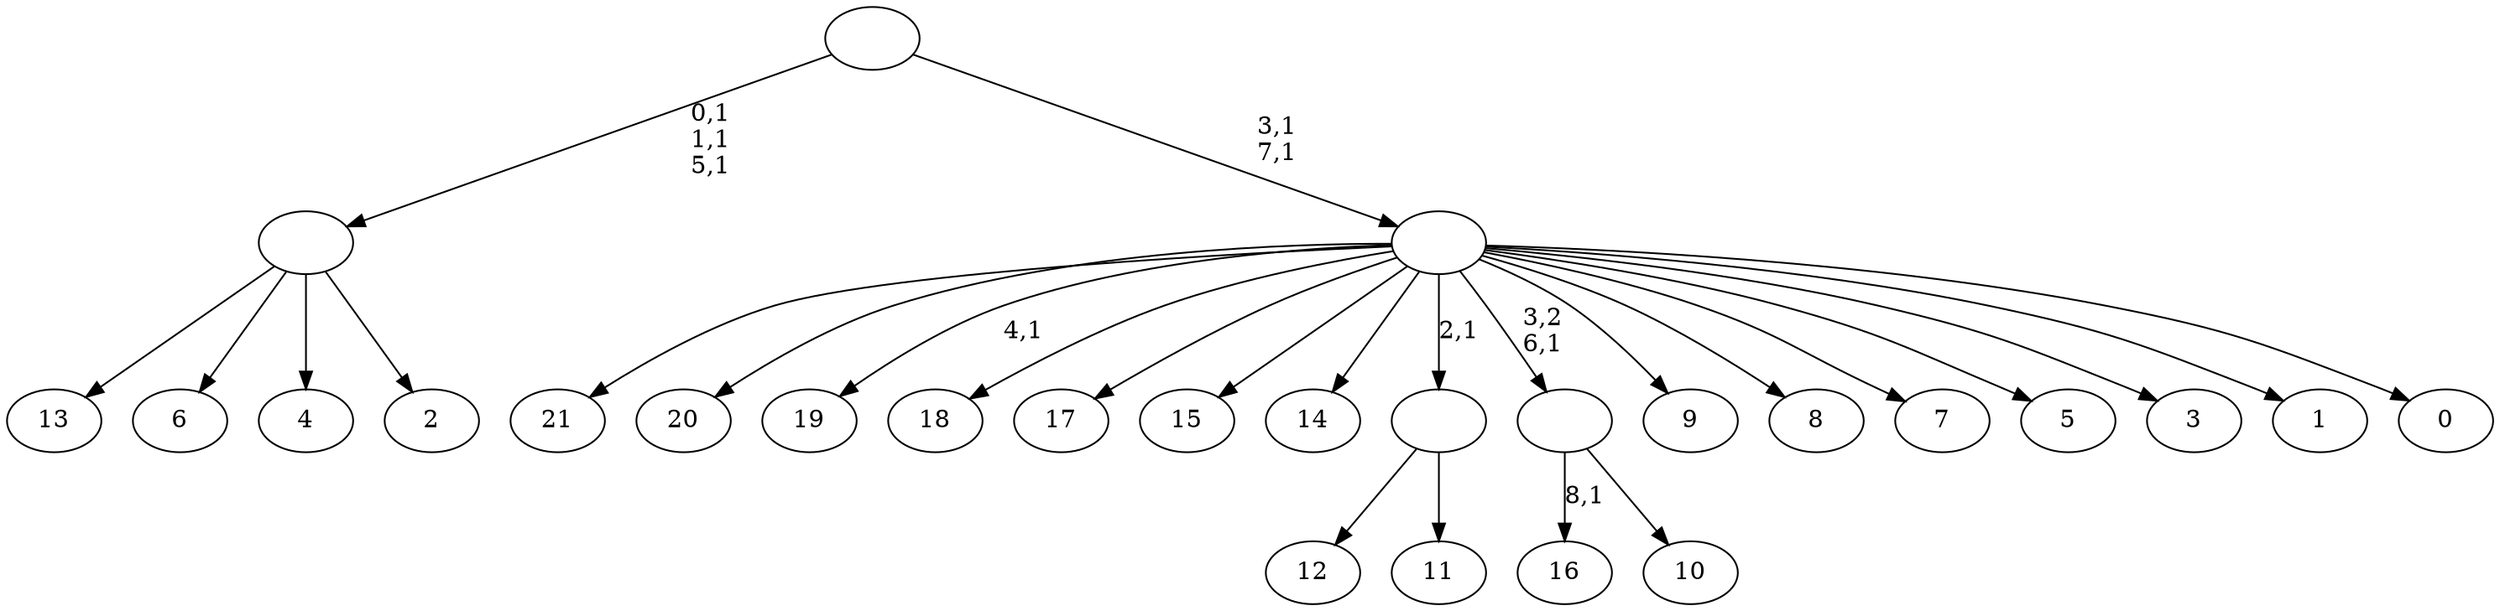 digraph T {
	31 [label="21"]
	30 [label="20"]
	29 [label="19"]
	27 [label="18"]
	26 [label="17"]
	25 [label="16"]
	23 [label="15"]
	22 [label="14"]
	21 [label="13"]
	20 [label="12"]
	19 [label="11"]
	18 [label=""]
	17 [label="10"]
	16 [label=""]
	15 [label="9"]
	14 [label="8"]
	13 [label="7"]
	12 [label="6"]
	11 [label="5"]
	10 [label="4"]
	9 [label="3"]
	8 [label="2"]
	7 [label=""]
	4 [label="1"]
	3 [label="0"]
	2 [label=""]
	0 [label=""]
	18 -> 20 [label=""]
	18 -> 19 [label=""]
	16 -> 25 [label="8,1"]
	16 -> 17 [label=""]
	7 -> 21 [label=""]
	7 -> 12 [label=""]
	7 -> 10 [label=""]
	7 -> 8 [label=""]
	2 -> 29 [label="4,1"]
	2 -> 31 [label=""]
	2 -> 30 [label=""]
	2 -> 27 [label=""]
	2 -> 26 [label=""]
	2 -> 23 [label=""]
	2 -> 22 [label=""]
	2 -> 18 [label="2,1"]
	2 -> 16 [label="3,2\n6,1"]
	2 -> 15 [label=""]
	2 -> 14 [label=""]
	2 -> 13 [label=""]
	2 -> 11 [label=""]
	2 -> 9 [label=""]
	2 -> 4 [label=""]
	2 -> 3 [label=""]
	0 -> 2 [label="3,1\n7,1"]
	0 -> 7 [label="0,1\n1,1\n5,1"]
}

